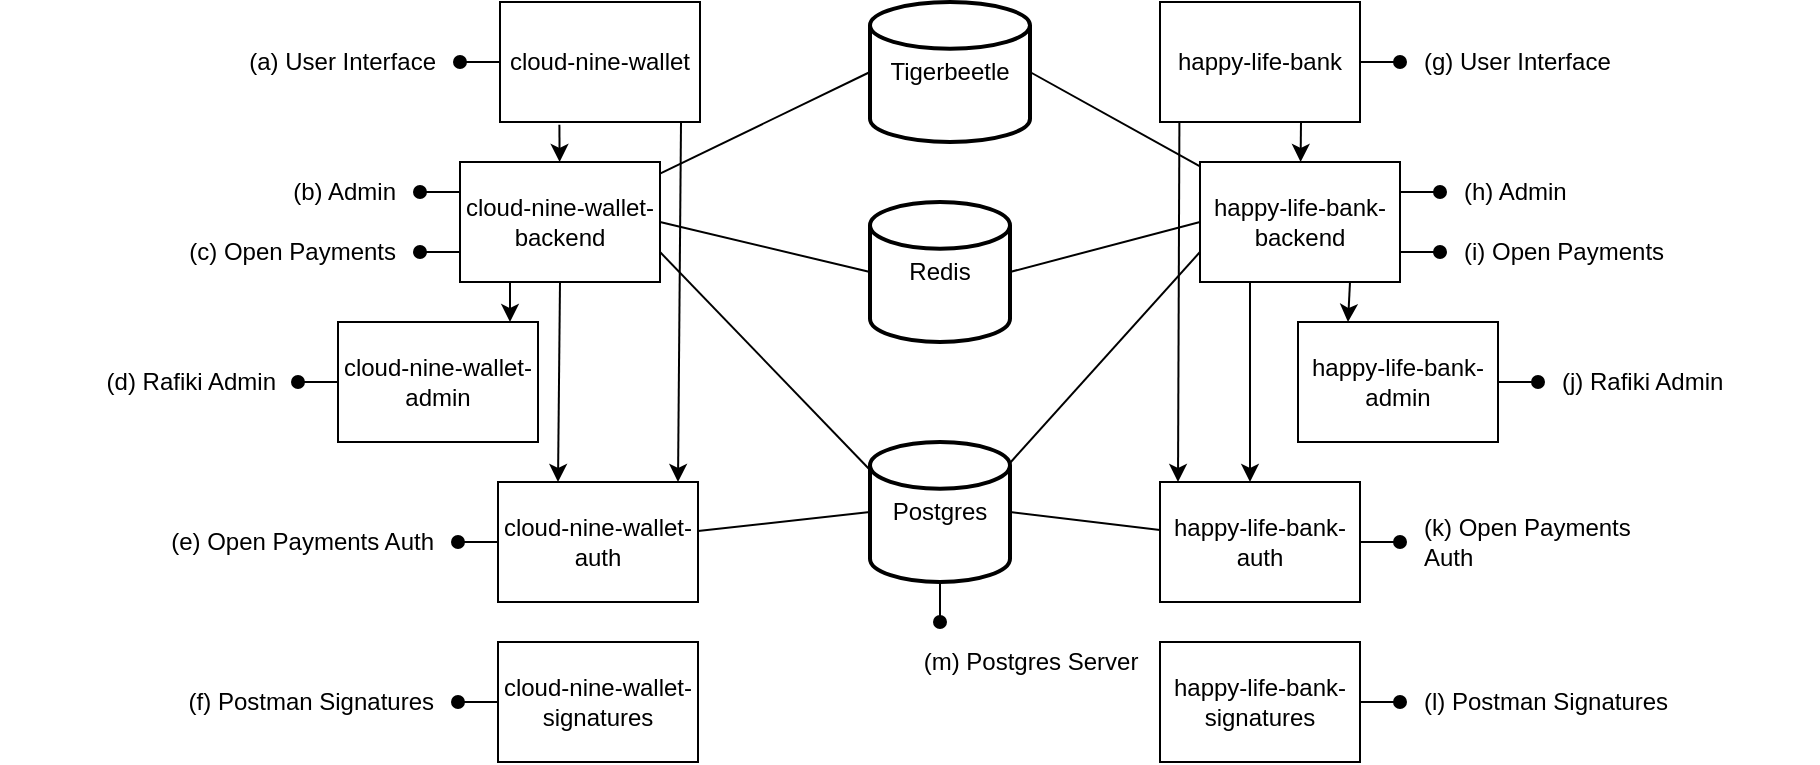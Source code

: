 <mxfile version="21.1.0" type="device">
  <diagram id="G7K_4BS86Fn3U5dKpeIK" name="Page-1">
    <mxGraphModel dx="1876" dy="658" grid="1" gridSize="10" guides="1" tooltips="1" connect="1" arrows="1" fold="1" page="1" pageScale="1" pageWidth="850" pageHeight="1100" math="0" shadow="0">
      <root>
        <mxCell id="0" />
        <mxCell id="1" parent="0" />
        <mxCell id="LSD-pLdR1hRc6_XveAeA-17" style="edgeStyle=none;rounded=0;orthogonalLoop=1;jettySize=auto;html=1;exitX=0.5;exitY=0;exitDx=0;exitDy=0;exitPerimeter=0;endArrow=oval;endFill=1;" parent="1" source="LSD-pLdR1hRc6_XveAeA-19" edge="1">
          <mxGeometry relative="1" as="geometry">
            <mxPoint x="421.333" y="400" as="targetPoint" />
          </mxGeometry>
        </mxCell>
        <mxCell id="LSD-pLdR1hRc6_XveAeA-18" style="edgeStyle=none;rounded=0;orthogonalLoop=1;jettySize=auto;html=1;endArrow=oval;endFill=1;" parent="1" source="LSD-pLdR1hRc6_XveAeA-19" edge="1">
          <mxGeometry relative="1" as="geometry">
            <mxPoint x="421" y="490" as="targetPoint" />
          </mxGeometry>
        </mxCell>
        <mxCell id="LSD-pLdR1hRc6_XveAeA-19" value="Postgres" style="strokeWidth=2;html=1;shape=mxgraph.flowchart.database;whiteSpace=wrap;" parent="1" vertex="1">
          <mxGeometry x="386" y="400" width="70" height="70" as="geometry" />
        </mxCell>
        <mxCell id="LSD-pLdR1hRc6_XveAeA-20" value="Tigerbeetle" style="strokeWidth=2;html=1;shape=mxgraph.flowchart.database;whiteSpace=wrap;" parent="1" vertex="1">
          <mxGeometry x="386" y="180" width="80" height="70" as="geometry" />
        </mxCell>
        <mxCell id="LSD-pLdR1hRc6_XveAeA-21" value="Redis" style="strokeWidth=2;html=1;shape=mxgraph.flowchart.database;whiteSpace=wrap;" parent="1" vertex="1">
          <mxGeometry x="386" y="280" width="70" height="70" as="geometry" />
        </mxCell>
        <mxCell id="LSD-pLdR1hRc6_XveAeA-22" style="edgeStyle=none;rounded=0;orthogonalLoop=1;jettySize=auto;html=1;entryX=0;entryY=0.5;entryDx=0;entryDy=0;entryPerimeter=0;endArrow=none;endFill=0;" parent="1" source="LSD-pLdR1hRc6_XveAeA-24" target="LSD-pLdR1hRc6_XveAeA-19" edge="1">
          <mxGeometry relative="1" as="geometry" />
        </mxCell>
        <mxCell id="LSD-pLdR1hRc6_XveAeA-23" style="edgeStyle=none;rounded=0;orthogonalLoop=1;jettySize=auto;html=1;endArrow=oval;endFill=1;" parent="1" source="LSD-pLdR1hRc6_XveAeA-24" edge="1">
          <mxGeometry relative="1" as="geometry">
            <mxPoint x="180" y="450" as="targetPoint" />
          </mxGeometry>
        </mxCell>
        <mxCell id="LSD-pLdR1hRc6_XveAeA-24" value="cloud-nine-wallet-auth" style="rounded=0;whiteSpace=wrap;html=1;" parent="1" vertex="1">
          <mxGeometry x="200" y="420" width="100" height="60" as="geometry" />
        </mxCell>
        <mxCell id="LSD-pLdR1hRc6_XveAeA-25" style="edgeStyle=none;rounded=0;orthogonalLoop=1;jettySize=auto;html=1;entryX=0;entryY=0.5;entryDx=0;entryDy=0;entryPerimeter=0;endArrow=none;endFill=0;" parent="1" source="LSD-pLdR1hRc6_XveAeA-32" target="LSD-pLdR1hRc6_XveAeA-20" edge="1">
          <mxGeometry relative="1" as="geometry" />
        </mxCell>
        <mxCell id="LSD-pLdR1hRc6_XveAeA-26" style="edgeStyle=none;rounded=0;orthogonalLoop=1;jettySize=auto;html=1;exitX=1;exitY=0.5;exitDx=0;exitDy=0;entryX=0;entryY=0.5;entryDx=0;entryDy=0;entryPerimeter=0;endArrow=none;endFill=0;" parent="1" source="LSD-pLdR1hRc6_XveAeA-32" target="LSD-pLdR1hRc6_XveAeA-21" edge="1">
          <mxGeometry relative="1" as="geometry" />
        </mxCell>
        <mxCell id="LSD-pLdR1hRc6_XveAeA-27" style="edgeStyle=none;rounded=0;orthogonalLoop=1;jettySize=auto;html=1;entryX=-0.01;entryY=0.189;entryDx=0;entryDy=0;entryPerimeter=0;endArrow=none;endFill=0;exitX=1;exitY=0.75;exitDx=0;exitDy=0;" parent="1" source="LSD-pLdR1hRc6_XveAeA-32" target="LSD-pLdR1hRc6_XveAeA-19" edge="1">
          <mxGeometry relative="1" as="geometry" />
        </mxCell>
        <mxCell id="LSD-pLdR1hRc6_XveAeA-28" style="edgeStyle=none;rounded=0;orthogonalLoop=1;jettySize=auto;html=1;exitX=0.5;exitY=1;exitDx=0;exitDy=0;entryX=0.3;entryY=0;entryDx=0;entryDy=0;endArrow=classic;endFill=1;entryPerimeter=0;" parent="1" source="LSD-pLdR1hRc6_XveAeA-32" target="LSD-pLdR1hRc6_XveAeA-24" edge="1">
          <mxGeometry relative="1" as="geometry" />
        </mxCell>
        <mxCell id="LSD-pLdR1hRc6_XveAeA-29" style="edgeStyle=none;rounded=0;orthogonalLoop=1;jettySize=auto;html=1;exitX=0;exitY=0.25;exitDx=0;exitDy=0;endArrow=oval;endFill=1;" parent="1" source="LSD-pLdR1hRc6_XveAeA-32" edge="1">
          <mxGeometry relative="1" as="geometry">
            <mxPoint x="161" y="275" as="targetPoint" />
          </mxGeometry>
        </mxCell>
        <mxCell id="LSD-pLdR1hRc6_XveAeA-30" style="edgeStyle=none;rounded=0;orthogonalLoop=1;jettySize=auto;html=1;exitX=0;exitY=0.75;exitDx=0;exitDy=0;endArrow=oval;endFill=1;" parent="1" source="LSD-pLdR1hRc6_XveAeA-32" edge="1">
          <mxGeometry relative="1" as="geometry">
            <mxPoint x="161" y="305" as="targetPoint" />
          </mxGeometry>
        </mxCell>
        <mxCell id="LSD-pLdR1hRc6_XveAeA-31" style="edgeStyle=none;html=1;exitX=0.25;exitY=1;exitDx=0;exitDy=0;entryX=0.86;entryY=0;entryDx=0;entryDy=0;entryPerimeter=0;" parent="1" source="LSD-pLdR1hRc6_XveAeA-32" target="LSD-pLdR1hRc6_XveAeA-68" edge="1">
          <mxGeometry relative="1" as="geometry" />
        </mxCell>
        <mxCell id="LSD-pLdR1hRc6_XveAeA-32" value="cloud-nine-wallet-backend" style="rounded=0;whiteSpace=wrap;html=1;" parent="1" vertex="1">
          <mxGeometry x="181" y="260" width="100" height="60" as="geometry" />
        </mxCell>
        <mxCell id="LSD-pLdR1hRc6_XveAeA-33" value="" style="edgeStyle=none;rounded=0;orthogonalLoop=1;jettySize=auto;html=1;endArrow=classic;endFill=1;exitX=0.297;exitY=1.022;exitDx=0;exitDy=0;exitPerimeter=0;" parent="1" source="LSD-pLdR1hRc6_XveAeA-36" target="LSD-pLdR1hRc6_XveAeA-32" edge="1">
          <mxGeometry relative="1" as="geometry" />
        </mxCell>
        <mxCell id="LSD-pLdR1hRc6_XveAeA-34" style="edgeStyle=none;rounded=0;orthogonalLoop=1;jettySize=auto;html=1;endArrow=classic;endFill=1;exitX=0.905;exitY=1.009;exitDx=0;exitDy=0;exitPerimeter=0;entryX=0.9;entryY=0;entryDx=0;entryDy=0;entryPerimeter=0;" parent="1" source="LSD-pLdR1hRc6_XveAeA-36" target="LSD-pLdR1hRc6_XveAeA-24" edge="1">
          <mxGeometry relative="1" as="geometry">
            <mxPoint x="291" y="340" as="targetPoint" />
          </mxGeometry>
        </mxCell>
        <mxCell id="LSD-pLdR1hRc6_XveAeA-35" style="edgeStyle=none;rounded=0;orthogonalLoop=1;jettySize=auto;html=1;endArrow=oval;endFill=1;" parent="1" source="LSD-pLdR1hRc6_XveAeA-36" edge="1">
          <mxGeometry relative="1" as="geometry">
            <mxPoint x="181" y="210" as="targetPoint" />
          </mxGeometry>
        </mxCell>
        <mxCell id="LSD-pLdR1hRc6_XveAeA-36" value="cloud-nine-wallet" style="rounded=0;whiteSpace=wrap;html=1;" parent="1" vertex="1">
          <mxGeometry x="201" y="180" width="100" height="60" as="geometry" />
        </mxCell>
        <mxCell id="LSD-pLdR1hRc6_XveAeA-37" style="edgeStyle=none;rounded=0;orthogonalLoop=1;jettySize=auto;html=1;entryX=1;entryY=0.5;entryDx=0;entryDy=0;entryPerimeter=0;endArrow=none;endFill=0;" parent="1" source="LSD-pLdR1hRc6_XveAeA-39" target="LSD-pLdR1hRc6_XveAeA-19" edge="1">
          <mxGeometry relative="1" as="geometry" />
        </mxCell>
        <mxCell id="LSD-pLdR1hRc6_XveAeA-38" style="edgeStyle=none;rounded=0;orthogonalLoop=1;jettySize=auto;html=1;endArrow=oval;endFill=1;" parent="1" source="LSD-pLdR1hRc6_XveAeA-39" edge="1">
          <mxGeometry relative="1" as="geometry">
            <mxPoint x="651" y="450" as="targetPoint" />
          </mxGeometry>
        </mxCell>
        <mxCell id="LSD-pLdR1hRc6_XveAeA-39" value="happy-life-bank-auth" style="rounded=0;whiteSpace=wrap;html=1;" parent="1" vertex="1">
          <mxGeometry x="531" y="420" width="100" height="60" as="geometry" />
        </mxCell>
        <mxCell id="LSD-pLdR1hRc6_XveAeA-40" style="edgeStyle=none;rounded=0;orthogonalLoop=1;jettySize=auto;html=1;entryX=1;entryY=0.5;entryDx=0;entryDy=0;entryPerimeter=0;endArrow=none;endFill=0;" parent="1" source="LSD-pLdR1hRc6_XveAeA-47" target="LSD-pLdR1hRc6_XveAeA-20" edge="1">
          <mxGeometry relative="1" as="geometry" />
        </mxCell>
        <mxCell id="LSD-pLdR1hRc6_XveAeA-41" style="edgeStyle=none;rounded=0;orthogonalLoop=1;jettySize=auto;html=1;entryX=1;entryY=0.5;entryDx=0;entryDy=0;entryPerimeter=0;endArrow=none;endFill=0;exitX=0;exitY=0.5;exitDx=0;exitDy=0;" parent="1" source="LSD-pLdR1hRc6_XveAeA-47" target="LSD-pLdR1hRc6_XveAeA-21" edge="1">
          <mxGeometry relative="1" as="geometry" />
        </mxCell>
        <mxCell id="LSD-pLdR1hRc6_XveAeA-42" style="edgeStyle=none;rounded=0;orthogonalLoop=1;jettySize=auto;html=1;entryX=1;entryY=0.15;entryDx=0;entryDy=0;entryPerimeter=0;endArrow=none;endFill=0;exitX=0;exitY=0.75;exitDx=0;exitDy=0;" parent="1" source="LSD-pLdR1hRc6_XveAeA-47" target="LSD-pLdR1hRc6_XveAeA-19" edge="1">
          <mxGeometry relative="1" as="geometry" />
        </mxCell>
        <mxCell id="LSD-pLdR1hRc6_XveAeA-43" style="edgeStyle=none;rounded=0;orthogonalLoop=1;jettySize=auto;html=1;exitX=1;exitY=0.25;exitDx=0;exitDy=0;endArrow=oval;endFill=1;" parent="1" source="LSD-pLdR1hRc6_XveAeA-47" edge="1">
          <mxGeometry relative="1" as="geometry">
            <mxPoint x="671" y="275" as="targetPoint" />
          </mxGeometry>
        </mxCell>
        <mxCell id="LSD-pLdR1hRc6_XveAeA-44" style="edgeStyle=none;rounded=0;orthogonalLoop=1;jettySize=auto;html=1;exitX=1;exitY=0.75;exitDx=0;exitDy=0;endArrow=oval;endFill=1;" parent="1" source="LSD-pLdR1hRc6_XveAeA-47" edge="1">
          <mxGeometry relative="1" as="geometry">
            <mxPoint x="671" y="305" as="targetPoint" />
          </mxGeometry>
        </mxCell>
        <mxCell id="LSD-pLdR1hRc6_XveAeA-45" style="edgeStyle=none;html=1;exitX=0.25;exitY=1;exitDx=0;exitDy=0;" parent="1" source="LSD-pLdR1hRc6_XveAeA-47" edge="1">
          <mxGeometry relative="1" as="geometry">
            <mxPoint x="576" y="420" as="targetPoint" />
          </mxGeometry>
        </mxCell>
        <mxCell id="LSD-pLdR1hRc6_XveAeA-46" style="edgeStyle=none;html=1;exitX=0.75;exitY=1;exitDx=0;exitDy=0;entryX=0.25;entryY=0;entryDx=0;entryDy=0;" parent="1" source="LSD-pLdR1hRc6_XveAeA-47" target="LSD-pLdR1hRc6_XveAeA-71" edge="1">
          <mxGeometry relative="1" as="geometry" />
        </mxCell>
        <mxCell id="LSD-pLdR1hRc6_XveAeA-47" value="happy-life-bank-backend" style="rounded=0;whiteSpace=wrap;html=1;" parent="1" vertex="1">
          <mxGeometry x="551" y="260" width="100" height="60" as="geometry" />
        </mxCell>
        <mxCell id="LSD-pLdR1hRc6_XveAeA-48" value="" style="edgeStyle=none;rounded=0;orthogonalLoop=1;jettySize=auto;html=1;endArrow=classic;endFill=1;exitX=0.705;exitY=0.996;exitDx=0;exitDy=0;exitPerimeter=0;" parent="1" source="LSD-pLdR1hRc6_XveAeA-51" target="LSD-pLdR1hRc6_XveAeA-47" edge="1">
          <mxGeometry relative="1" as="geometry" />
        </mxCell>
        <mxCell id="LSD-pLdR1hRc6_XveAeA-49" style="edgeStyle=none;rounded=0;orthogonalLoop=1;jettySize=auto;html=1;entryX=0.09;entryY=0;entryDx=0;entryDy=0;entryPerimeter=0;endArrow=classic;endFill=1;exitX=0.097;exitY=1.003;exitDx=0;exitDy=0;exitPerimeter=0;" parent="1" source="LSD-pLdR1hRc6_XveAeA-51" target="LSD-pLdR1hRc6_XveAeA-39" edge="1">
          <mxGeometry relative="1" as="geometry">
            <mxPoint x="540" y="670" as="sourcePoint" />
          </mxGeometry>
        </mxCell>
        <mxCell id="LSD-pLdR1hRc6_XveAeA-50" style="edgeStyle=none;rounded=0;orthogonalLoop=1;jettySize=auto;html=1;exitX=1;exitY=0.5;exitDx=0;exitDy=0;endArrow=oval;endFill=1;" parent="1" source="LSD-pLdR1hRc6_XveAeA-51" edge="1">
          <mxGeometry relative="1" as="geometry">
            <mxPoint x="651" y="210" as="targetPoint" />
          </mxGeometry>
        </mxCell>
        <mxCell id="LSD-pLdR1hRc6_XveAeA-51" value="happy-life-bank" style="rounded=0;whiteSpace=wrap;html=1;" parent="1" vertex="1">
          <mxGeometry x="531" y="180" width="100" height="60" as="geometry" />
        </mxCell>
        <mxCell id="LSD-pLdR1hRc6_XveAeA-52" value="&lt;div&gt;(b) Admin&lt;/div&gt;" style="text;html=1;align=right;verticalAlign=middle;whiteSpace=wrap;rounded=0;" parent="1" vertex="1">
          <mxGeometry x="91" y="260" width="60" height="30" as="geometry" />
        </mxCell>
        <mxCell id="LSD-pLdR1hRc6_XveAeA-53" value="&lt;div&gt;(c) Open Payments&lt;/div&gt;" style="text;html=1;align=right;verticalAlign=middle;whiteSpace=wrap;rounded=0;" parent="1" vertex="1">
          <mxGeometry x="31" y="290" width="120" height="30" as="geometry" />
        </mxCell>
        <mxCell id="LSD-pLdR1hRc6_XveAeA-54" style="edgeStyle=none;rounded=0;orthogonalLoop=1;jettySize=auto;html=1;endArrow=oval;endFill=1;" parent="1" source="LSD-pLdR1hRc6_XveAeA-55" edge="1">
          <mxGeometry relative="1" as="geometry">
            <mxPoint x="180" y="530" as="targetPoint" />
          </mxGeometry>
        </mxCell>
        <mxCell id="LSD-pLdR1hRc6_XveAeA-55" value="cloud-nine-wallet-signatures" style="rounded=0;whiteSpace=wrap;html=1;" parent="1" vertex="1">
          <mxGeometry x="200" y="500" width="100" height="60" as="geometry" />
        </mxCell>
        <mxCell id="LSD-pLdR1hRc6_XveAeA-56" style="edgeStyle=none;rounded=0;orthogonalLoop=1;jettySize=auto;html=1;exitX=1;exitY=0.5;exitDx=0;exitDy=0;endArrow=oval;endFill=1;" parent="1" source="LSD-pLdR1hRc6_XveAeA-57" edge="1">
          <mxGeometry relative="1" as="geometry">
            <mxPoint x="651" y="530" as="targetPoint" />
          </mxGeometry>
        </mxCell>
        <mxCell id="LSD-pLdR1hRc6_XveAeA-57" value="happy-life-bank-signatures" style="rounded=0;whiteSpace=wrap;html=1;" parent="1" vertex="1">
          <mxGeometry x="531" y="500" width="100" height="60" as="geometry" />
        </mxCell>
        <mxCell id="LSD-pLdR1hRc6_XveAeA-58" value="&lt;div align=&quot;left&quot;&gt;(h) Admin&lt;/div&gt;" style="text;html=1;align=left;verticalAlign=middle;whiteSpace=wrap;rounded=0;" parent="1" vertex="1">
          <mxGeometry x="681" y="260" width="60" height="30" as="geometry" />
        </mxCell>
        <mxCell id="LSD-pLdR1hRc6_XveAeA-59" value="&lt;div&gt;(i) Open Payments&lt;/div&gt;" style="text;html=1;align=left;verticalAlign=middle;whiteSpace=wrap;rounded=0;" parent="1" vertex="1">
          <mxGeometry x="681" y="290" width="120" height="30" as="geometry" />
        </mxCell>
        <mxCell id="LSD-pLdR1hRc6_XveAeA-60" value="(m) Postgres Server" style="text;html=1;align=center;verticalAlign=middle;resizable=0;points=[];autosize=1;" parent="1" vertex="1">
          <mxGeometry x="401" y="495" width="130" height="30" as="geometry" />
        </mxCell>
        <mxCell id="LSD-pLdR1hRc6_XveAeA-61" value="&lt;div&gt;(a) User Interface &lt;br&gt;&lt;/div&gt;" style="text;html=1;align=right;verticalAlign=middle;whiteSpace=wrap;rounded=0;" parent="1" vertex="1">
          <mxGeometry x="51" y="195" width="120" height="30" as="geometry" />
        </mxCell>
        <mxCell id="LSD-pLdR1hRc6_XveAeA-62" value="&lt;div&gt;(g) User Interface&lt;br&gt;&lt;/div&gt;" style="text;html=1;align=left;verticalAlign=middle;whiteSpace=wrap;rounded=0;" parent="1" vertex="1">
          <mxGeometry x="661" y="195" width="120" height="30" as="geometry" />
        </mxCell>
        <mxCell id="LSD-pLdR1hRc6_XveAeA-63" value="&lt;div&gt;(e) Open Payments Auth&lt;br&gt;&lt;/div&gt;" style="text;html=1;align=right;verticalAlign=middle;whiteSpace=wrap;rounded=0;" parent="1" vertex="1">
          <mxGeometry x="30" y="435" width="140" height="30" as="geometry" />
        </mxCell>
        <mxCell id="LSD-pLdR1hRc6_XveAeA-64" value="&lt;div&gt;(f) Postman Signatures&lt;br&gt;&lt;/div&gt;" style="text;html=1;align=right;verticalAlign=middle;whiteSpace=wrap;rounded=0;" parent="1" vertex="1">
          <mxGeometry x="30" y="515" width="140" height="30" as="geometry" />
        </mxCell>
        <mxCell id="LSD-pLdR1hRc6_XveAeA-65" value="&lt;div&gt;(k) Open Payments Auth&lt;br&gt;&lt;/div&gt;" style="text;html=1;align=left;verticalAlign=middle;whiteSpace=wrap;rounded=0;" parent="1" vertex="1">
          <mxGeometry x="661" y="435" width="130" height="30" as="geometry" />
        </mxCell>
        <mxCell id="LSD-pLdR1hRc6_XveAeA-66" value="&lt;div&gt;(l) Postman Signatures&lt;br&gt;&lt;/div&gt;" style="text;html=1;align=left;verticalAlign=middle;whiteSpace=wrap;rounded=0;" parent="1" vertex="1">
          <mxGeometry x="661" y="515" width="130" height="30" as="geometry" />
        </mxCell>
        <mxCell id="LSD-pLdR1hRc6_XveAeA-67" style="edgeStyle=none;rounded=0;orthogonalLoop=1;jettySize=auto;html=1;endArrow=oval;endFill=1;" parent="1" source="LSD-pLdR1hRc6_XveAeA-68" edge="1">
          <mxGeometry relative="1" as="geometry">
            <mxPoint x="100" y="370" as="targetPoint" />
          </mxGeometry>
        </mxCell>
        <mxCell id="LSD-pLdR1hRc6_XveAeA-68" value="cloud-nine-wallet-admin" style="rounded=0;whiteSpace=wrap;html=1;" parent="1" vertex="1">
          <mxGeometry x="120" y="340" width="100" height="60" as="geometry" />
        </mxCell>
        <mxCell id="LSD-pLdR1hRc6_XveAeA-69" value="&lt;div&gt;(d) Rafiki Admin&lt;br&gt;&lt;/div&gt;" style="text;html=1;align=right;verticalAlign=middle;whiteSpace=wrap;rounded=0;" parent="1" vertex="1">
          <mxGeometry x="-49" y="355" width="140" height="30" as="geometry" />
        </mxCell>
        <mxCell id="LSD-pLdR1hRc6_XveAeA-70" style="edgeStyle=none;rounded=0;orthogonalLoop=1;jettySize=auto;html=1;exitX=1;exitY=0.5;exitDx=0;exitDy=0;endArrow=oval;endFill=1;" parent="1" source="LSD-pLdR1hRc6_XveAeA-71" edge="1">
          <mxGeometry relative="1" as="geometry">
            <mxPoint x="720" y="370" as="targetPoint" />
          </mxGeometry>
        </mxCell>
        <mxCell id="LSD-pLdR1hRc6_XveAeA-71" value="happy-life-bank-admin" style="rounded=0;whiteSpace=wrap;html=1;" parent="1" vertex="1">
          <mxGeometry x="600" y="340" width="100" height="60" as="geometry" />
        </mxCell>
        <mxCell id="LSD-pLdR1hRc6_XveAeA-72" value="&lt;div&gt;(j) Rafiki Admin&lt;br&gt;&lt;/div&gt;" style="text;html=1;align=left;verticalAlign=middle;whiteSpace=wrap;rounded=0;" parent="1" vertex="1">
          <mxGeometry x="730" y="355" width="130" height="30" as="geometry" />
        </mxCell>
      </root>
    </mxGraphModel>
  </diagram>
</mxfile>
